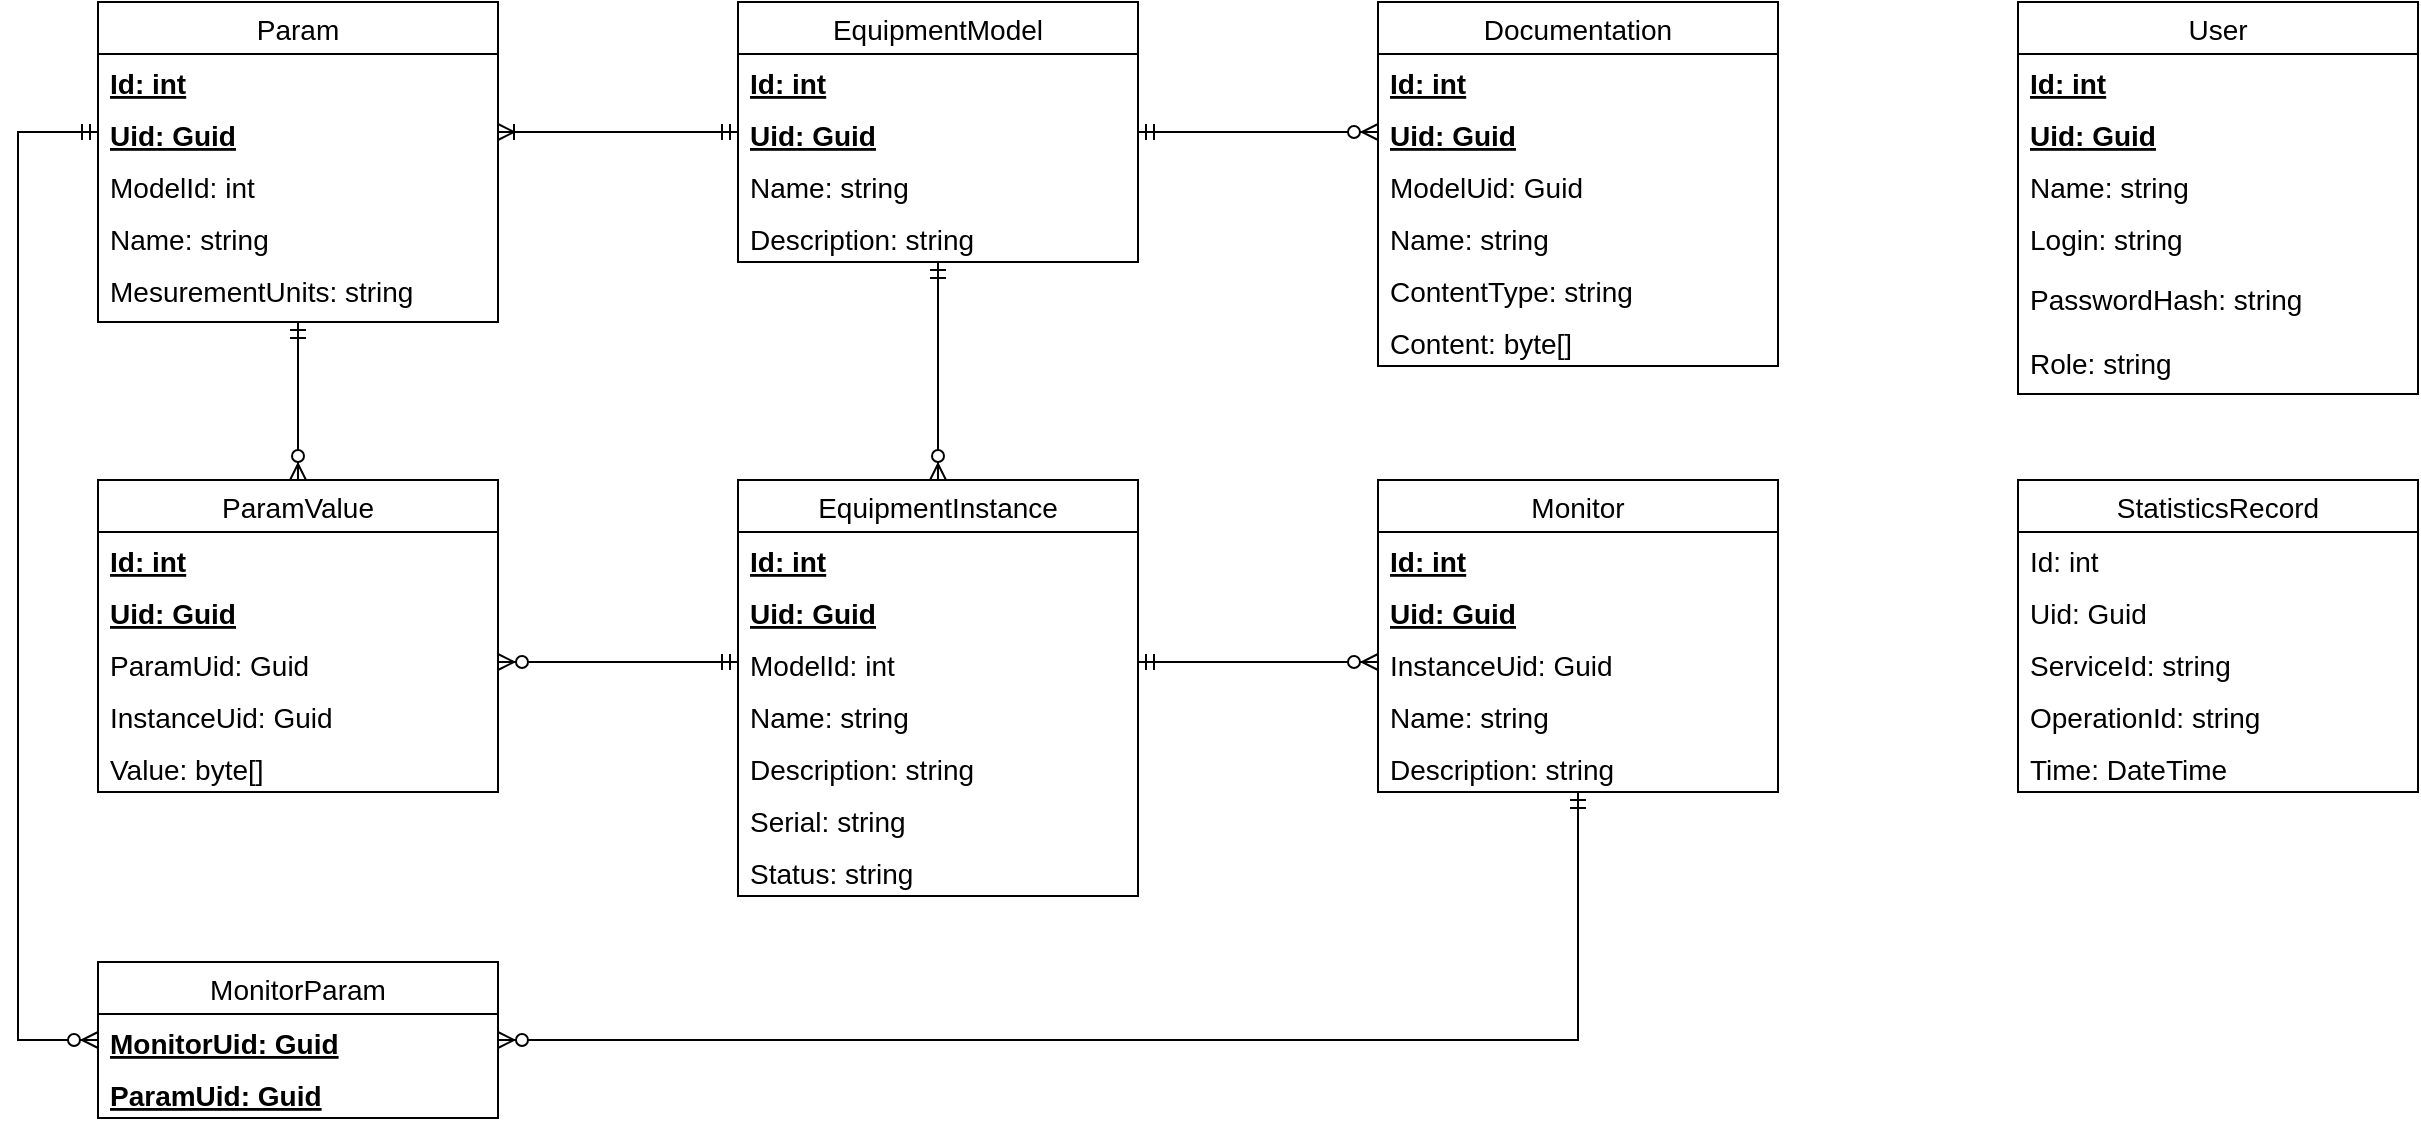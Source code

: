 <mxfile version="14.6.13" type="device"><diagram id="7_gvXvkW-Xf_Sy-OMR4_" name="Page-1"><mxGraphModel dx="2222" dy="1692" grid="1" gridSize="10" guides="1" tooltips="1" connect="1" arrows="1" fold="1" page="0" pageScale="1" pageWidth="827" pageHeight="1169" math="0" shadow="0"><root><mxCell id="0"/><mxCell id="1" parent="0"/><mxCell id="xaV4tCiz5OPvKNjIcxrJ-36" value="EquipmentModel" style="swimlane;fontStyle=0;childLayout=stackLayout;horizontal=1;startSize=26;horizontalStack=0;resizeParent=1;resizeParentMax=0;resizeLast=0;collapsible=1;marginBottom=0;fontSize=14;" parent="1" vertex="1"><mxGeometry x="-360" y="-520" width="200" height="130" as="geometry"/></mxCell><mxCell id="xaV4tCiz5OPvKNjIcxrJ-37" value="Id: int" style="text;strokeColor=none;fillColor=none;align=left;verticalAlign=top;spacingLeft=4;spacingRight=4;overflow=hidden;rotatable=0;points=[[0,0.5],[1,0.5]];portConstraint=eastwest;fontStyle=5;fontSize=14;" parent="xaV4tCiz5OPvKNjIcxrJ-36" vertex="1"><mxGeometry y="26" width="200" height="26" as="geometry"/></mxCell><mxCell id="xaV4tCiz5OPvKNjIcxrJ-79" value="Uid: Guid" style="text;strokeColor=none;fillColor=none;align=left;verticalAlign=top;spacingLeft=4;spacingRight=4;overflow=hidden;rotatable=0;points=[[0,0.5],[1,0.5]];portConstraint=eastwest;fontStyle=5;fontSize=14;" parent="xaV4tCiz5OPvKNjIcxrJ-36" vertex="1"><mxGeometry y="52" width="200" height="26" as="geometry"/></mxCell><mxCell id="xaV4tCiz5OPvKNjIcxrJ-38" value="Name: string" style="text;strokeColor=none;fillColor=none;align=left;verticalAlign=top;spacingLeft=4;spacingRight=4;overflow=hidden;rotatable=0;points=[[0,0.5],[1,0.5]];portConstraint=eastwest;fontSize=14;" parent="xaV4tCiz5OPvKNjIcxrJ-36" vertex="1"><mxGeometry y="78" width="200" height="26" as="geometry"/></mxCell><mxCell id="xaV4tCiz5OPvKNjIcxrJ-39" value="Description: string" style="text;strokeColor=none;fillColor=none;align=left;verticalAlign=top;spacingLeft=4;spacingRight=4;overflow=hidden;rotatable=0;points=[[0,0.5],[1,0.5]];portConstraint=eastwest;fontSize=14;" parent="xaV4tCiz5OPvKNjIcxrJ-36" vertex="1"><mxGeometry y="104" width="200" height="26" as="geometry"/></mxCell><mxCell id="xaV4tCiz5OPvKNjIcxrJ-40" value="Documentation" style="swimlane;fontStyle=0;childLayout=stackLayout;horizontal=1;startSize=26;horizontalStack=0;resizeParent=1;resizeParentMax=0;resizeLast=0;collapsible=1;marginBottom=0;fontSize=14;" parent="1" vertex="1"><mxGeometry x="-40" y="-520" width="200" height="182" as="geometry"/></mxCell><mxCell id="xaV4tCiz5OPvKNjIcxrJ-41" value="Id: int" style="text;strokeColor=none;fillColor=none;align=left;verticalAlign=top;spacingLeft=4;spacingRight=4;overflow=hidden;rotatable=0;points=[[0,0.5],[1,0.5]];portConstraint=eastwest;fontStyle=5;fontSize=14;" parent="xaV4tCiz5OPvKNjIcxrJ-40" vertex="1"><mxGeometry y="26" width="200" height="26" as="geometry"/></mxCell><mxCell id="xaV4tCiz5OPvKNjIcxrJ-42" value="Uid: Guid" style="text;strokeColor=none;fillColor=none;align=left;verticalAlign=top;spacingLeft=4;spacingRight=4;overflow=hidden;rotatable=0;points=[[0,0.5],[1,0.5]];portConstraint=eastwest;fontStyle=5;fontSize=14;" parent="xaV4tCiz5OPvKNjIcxrJ-40" vertex="1"><mxGeometry y="52" width="200" height="26" as="geometry"/></mxCell><mxCell id="xaV4tCiz5OPvKNjIcxrJ-43" value="ModelUid: Guid" style="text;strokeColor=none;fillColor=none;align=left;verticalAlign=top;spacingLeft=4;spacingRight=4;overflow=hidden;rotatable=0;points=[[0,0.5],[1,0.5]];portConstraint=eastwest;fontSize=14;" parent="xaV4tCiz5OPvKNjIcxrJ-40" vertex="1"><mxGeometry y="78" width="200" height="26" as="geometry"/></mxCell><mxCell id="xaV4tCiz5OPvKNjIcxrJ-84" value="Name: string" style="text;strokeColor=none;fillColor=none;align=left;verticalAlign=top;spacingLeft=4;spacingRight=4;overflow=hidden;rotatable=0;points=[[0,0.5],[1,0.5]];portConstraint=eastwest;fontSize=14;" parent="xaV4tCiz5OPvKNjIcxrJ-40" vertex="1"><mxGeometry y="104" width="200" height="26" as="geometry"/></mxCell><mxCell id="36hg_cchP5V8dcDMVid3-1" value="ContentType: string" style="text;strokeColor=none;fillColor=none;align=left;verticalAlign=top;spacingLeft=4;spacingRight=4;overflow=hidden;rotatable=0;points=[[0,0.5],[1,0.5]];portConstraint=eastwest;fontSize=14;" parent="xaV4tCiz5OPvKNjIcxrJ-40" vertex="1"><mxGeometry y="130" width="200" height="26" as="geometry"/></mxCell><mxCell id="xaV4tCiz5OPvKNjIcxrJ-85" value="Content: byte[]" style="text;strokeColor=none;fillColor=none;align=left;verticalAlign=top;spacingLeft=4;spacingRight=4;overflow=hidden;rotatable=0;points=[[0,0.5],[1,0.5]];portConstraint=eastwest;fontSize=14;" parent="xaV4tCiz5OPvKNjIcxrJ-40" vertex="1"><mxGeometry y="156" width="200" height="26" as="geometry"/></mxCell><mxCell id="xaV4tCiz5OPvKNjIcxrJ-94" style="edgeStyle=orthogonalEdgeStyle;rounded=0;orthogonalLoop=1;jettySize=auto;html=1;exitX=0.5;exitY=0;exitDx=0;exitDy=0;entryX=0.5;entryY=1;entryDx=0;entryDy=0;entryPerimeter=0;fontSize=14;startArrow=ERzeroToMany;startFill=1;endArrow=ERmandOne;endFill=0;" parent="1" source="xaV4tCiz5OPvKNjIcxrJ-44" target="xaV4tCiz5OPvKNjIcxrJ-39" edge="1"><mxGeometry relative="1" as="geometry"/></mxCell><mxCell id="xaV4tCiz5OPvKNjIcxrJ-44" value="EquipmentInstance" style="swimlane;fontStyle=0;childLayout=stackLayout;horizontal=1;startSize=26;horizontalStack=0;resizeParent=1;resizeParentMax=0;resizeLast=0;collapsible=1;marginBottom=0;fontSize=14;" parent="1" vertex="1"><mxGeometry x="-360" y="-281" width="200" height="208" as="geometry"/></mxCell><mxCell id="xaV4tCiz5OPvKNjIcxrJ-45" value="Id: int" style="text;strokeColor=none;fillColor=none;align=left;verticalAlign=top;spacingLeft=4;spacingRight=4;overflow=hidden;rotatable=0;points=[[0,0.5],[1,0.5]];portConstraint=eastwest;fontStyle=5;fontSize=14;" parent="xaV4tCiz5OPvKNjIcxrJ-44" vertex="1"><mxGeometry y="26" width="200" height="26" as="geometry"/></mxCell><mxCell id="xaV4tCiz5OPvKNjIcxrJ-81" value="Uid: Guid" style="text;strokeColor=none;fillColor=none;align=left;verticalAlign=top;spacingLeft=4;spacingRight=4;overflow=hidden;rotatable=0;points=[[0,0.5],[1,0.5]];portConstraint=eastwest;fontStyle=5;fontSize=14;" parent="xaV4tCiz5OPvKNjIcxrJ-44" vertex="1"><mxGeometry y="52" width="200" height="26" as="geometry"/></mxCell><mxCell id="xaV4tCiz5OPvKNjIcxrJ-83" value="ModelId: int" style="text;strokeColor=none;fillColor=none;align=left;verticalAlign=top;spacingLeft=4;spacingRight=4;overflow=hidden;rotatable=0;points=[[0,0.5],[1,0.5]];portConstraint=eastwest;fontSize=14;" parent="xaV4tCiz5OPvKNjIcxrJ-44" vertex="1"><mxGeometry y="78" width="200" height="26" as="geometry"/></mxCell><mxCell id="xaV4tCiz5OPvKNjIcxrJ-46" value="Name: string" style="text;strokeColor=none;fillColor=none;align=left;verticalAlign=top;spacingLeft=4;spacingRight=4;overflow=hidden;rotatable=0;points=[[0,0.5],[1,0.5]];portConstraint=eastwest;fontSize=14;" parent="xaV4tCiz5OPvKNjIcxrJ-44" vertex="1"><mxGeometry y="104" width="200" height="26" as="geometry"/></mxCell><mxCell id="xaV4tCiz5OPvKNjIcxrJ-47" value="Description: string" style="text;strokeColor=none;fillColor=none;align=left;verticalAlign=top;spacingLeft=4;spacingRight=4;overflow=hidden;rotatable=0;points=[[0,0.5],[1,0.5]];portConstraint=eastwest;fontSize=14;" parent="xaV4tCiz5OPvKNjIcxrJ-44" vertex="1"><mxGeometry y="130" width="200" height="26" as="geometry"/></mxCell><mxCell id="xaV4tCiz5OPvKNjIcxrJ-82" value="Serial: string" style="text;strokeColor=none;fillColor=none;align=left;verticalAlign=top;spacingLeft=4;spacingRight=4;overflow=hidden;rotatable=0;points=[[0,0.5],[1,0.5]];portConstraint=eastwest;fontSize=14;" parent="xaV4tCiz5OPvKNjIcxrJ-44" vertex="1"><mxGeometry y="156" width="200" height="26" as="geometry"/></mxCell><mxCell id="Zsrt7kx8HkK9ZUL5juE6-1" value="Status: string" style="text;strokeColor=none;fillColor=none;align=left;verticalAlign=top;spacingLeft=4;spacingRight=4;overflow=hidden;rotatable=0;points=[[0,0.5],[1,0.5]];portConstraint=eastwest;fontSize=14;" vertex="1" parent="xaV4tCiz5OPvKNjIcxrJ-44"><mxGeometry y="182" width="200" height="26" as="geometry"/></mxCell><mxCell id="xaV4tCiz5OPvKNjIcxrJ-48" value="Monitor" style="swimlane;fontStyle=0;childLayout=stackLayout;horizontal=1;startSize=26;horizontalStack=0;resizeParent=1;resizeParentMax=0;resizeLast=0;collapsible=1;marginBottom=0;fontSize=14;" parent="1" vertex="1"><mxGeometry x="-40" y="-281" width="200" height="156" as="geometry"/></mxCell><mxCell id="xaV4tCiz5OPvKNjIcxrJ-86" value="Id: int" style="text;strokeColor=none;fillColor=none;align=left;verticalAlign=top;spacingLeft=4;spacingRight=4;overflow=hidden;rotatable=0;points=[[0,0.5],[1,0.5]];portConstraint=eastwest;fontStyle=5;fontSize=14;" parent="xaV4tCiz5OPvKNjIcxrJ-48" vertex="1"><mxGeometry y="26" width="200" height="26" as="geometry"/></mxCell><mxCell id="xaV4tCiz5OPvKNjIcxrJ-87" value="Uid: Guid" style="text;strokeColor=none;fillColor=none;align=left;verticalAlign=top;spacingLeft=4;spacingRight=4;overflow=hidden;rotatable=0;points=[[0,0.5],[1,0.5]];portConstraint=eastwest;fontStyle=5;fontSize=14;" parent="xaV4tCiz5OPvKNjIcxrJ-48" vertex="1"><mxGeometry y="52" width="200" height="26" as="geometry"/></mxCell><mxCell id="xaV4tCiz5OPvKNjIcxrJ-49" value="InstanceUid: Guid" style="text;strokeColor=none;fillColor=none;align=left;verticalAlign=top;spacingLeft=4;spacingRight=4;overflow=hidden;rotatable=0;points=[[0,0.5],[1,0.5]];portConstraint=eastwest;fontSize=14;" parent="xaV4tCiz5OPvKNjIcxrJ-48" vertex="1"><mxGeometry y="78" width="200" height="26" as="geometry"/></mxCell><mxCell id="xaV4tCiz5OPvKNjIcxrJ-50" value="Name: string" style="text;strokeColor=none;fillColor=none;align=left;verticalAlign=top;spacingLeft=4;spacingRight=4;overflow=hidden;rotatable=0;points=[[0,0.5],[1,0.5]];portConstraint=eastwest;fontSize=14;" parent="xaV4tCiz5OPvKNjIcxrJ-48" vertex="1"><mxGeometry y="104" width="200" height="26" as="geometry"/></mxCell><mxCell id="xaV4tCiz5OPvKNjIcxrJ-51" value="Description: string" style="text;strokeColor=none;fillColor=none;align=left;verticalAlign=top;spacingLeft=4;spacingRight=4;overflow=hidden;rotatable=0;points=[[0,0.5],[1,0.5]];portConstraint=eastwest;fontSize=14;" parent="xaV4tCiz5OPvKNjIcxrJ-48" vertex="1"><mxGeometry y="130" width="200" height="26" as="geometry"/></mxCell><mxCell id="xaV4tCiz5OPvKNjIcxrJ-52" value="Param" style="swimlane;fontStyle=0;childLayout=stackLayout;horizontal=1;startSize=26;horizontalStack=0;resizeParent=1;resizeParentMax=0;resizeLast=0;collapsible=1;marginBottom=0;fontSize=14;" parent="1" vertex="1"><mxGeometry x="-680" y="-520" width="200" height="160" as="geometry"/></mxCell><mxCell id="xaV4tCiz5OPvKNjIcxrJ-53" value="Id: int" style="text;strokeColor=none;fillColor=none;align=left;verticalAlign=top;spacingLeft=4;spacingRight=4;overflow=hidden;rotatable=0;points=[[0,0.5],[1,0.5]];portConstraint=eastwest;fontStyle=5;fontSize=14;" parent="xaV4tCiz5OPvKNjIcxrJ-52" vertex="1"><mxGeometry y="26" width="200" height="26" as="geometry"/></mxCell><mxCell id="xaV4tCiz5OPvKNjIcxrJ-78" value="Uid: Guid" style="text;strokeColor=none;fillColor=none;align=left;verticalAlign=top;spacingLeft=4;spacingRight=4;overflow=hidden;rotatable=0;points=[[0,0.5],[1,0.5]];portConstraint=eastwest;fontStyle=5;fontSize=14;" parent="xaV4tCiz5OPvKNjIcxrJ-52" vertex="1"><mxGeometry y="52" width="200" height="26" as="geometry"/></mxCell><mxCell id="xaV4tCiz5OPvKNjIcxrJ-100" value="ModelId: int" style="text;strokeColor=none;fillColor=none;align=left;verticalAlign=top;spacingLeft=4;spacingRight=4;overflow=hidden;rotatable=0;points=[[0,0.5],[1,0.5]];portConstraint=eastwest;fontSize=14;" parent="xaV4tCiz5OPvKNjIcxrJ-52" vertex="1"><mxGeometry y="78" width="200" height="26" as="geometry"/></mxCell><mxCell id="xaV4tCiz5OPvKNjIcxrJ-54" value="Name: string" style="text;strokeColor=none;fillColor=none;align=left;verticalAlign=top;spacingLeft=4;spacingRight=4;overflow=hidden;rotatable=0;points=[[0,0.5],[1,0.5]];portConstraint=eastwest;fontSize=14;" parent="xaV4tCiz5OPvKNjIcxrJ-52" vertex="1"><mxGeometry y="104" width="200" height="26" as="geometry"/></mxCell><mxCell id="xaV4tCiz5OPvKNjIcxrJ-55" value="MesurementUnits: string" style="text;strokeColor=none;fillColor=none;align=left;verticalAlign=top;spacingLeft=4;spacingRight=4;overflow=hidden;rotatable=0;points=[[0,0.5],[1,0.5]];portConstraint=eastwest;fontSize=14;" parent="xaV4tCiz5OPvKNjIcxrJ-52" vertex="1"><mxGeometry y="130" width="200" height="30" as="geometry"/></mxCell><mxCell id="xaV4tCiz5OPvKNjIcxrJ-97" style="edgeStyle=orthogonalEdgeStyle;rounded=0;orthogonalLoop=1;jettySize=auto;html=1;exitX=0.5;exitY=0;exitDx=0;exitDy=0;fontSize=14;startArrow=ERzeroToMany;startFill=1;endArrow=ERmandOne;endFill=0;" parent="1" source="xaV4tCiz5OPvKNjIcxrJ-56" target="xaV4tCiz5OPvKNjIcxrJ-52" edge="1"><mxGeometry relative="1" as="geometry"/></mxCell><mxCell id="xaV4tCiz5OPvKNjIcxrJ-56" value="ParamValue" style="swimlane;fontStyle=0;childLayout=stackLayout;horizontal=1;startSize=26;horizontalStack=0;resizeParent=1;resizeParentMax=0;resizeLast=0;collapsible=1;marginBottom=0;fontSize=14;" parent="1" vertex="1"><mxGeometry x="-680" y="-281" width="200" height="156" as="geometry"/></mxCell><mxCell id="xaV4tCiz5OPvKNjIcxrJ-88" value="Id: int" style="text;strokeColor=none;fillColor=none;align=left;verticalAlign=top;spacingLeft=4;spacingRight=4;overflow=hidden;rotatable=0;points=[[0,0.5],[1,0.5]];portConstraint=eastwest;fontStyle=5;fontSize=14;" parent="xaV4tCiz5OPvKNjIcxrJ-56" vertex="1"><mxGeometry y="26" width="200" height="26" as="geometry"/></mxCell><mxCell id="xaV4tCiz5OPvKNjIcxrJ-89" value="Uid: Guid" style="text;strokeColor=none;fillColor=none;align=left;verticalAlign=top;spacingLeft=4;spacingRight=4;overflow=hidden;rotatable=0;points=[[0,0.5],[1,0.5]];portConstraint=eastwest;fontStyle=5;fontSize=14;" parent="xaV4tCiz5OPvKNjIcxrJ-56" vertex="1"><mxGeometry y="52" width="200" height="26" as="geometry"/></mxCell><mxCell id="xaV4tCiz5OPvKNjIcxrJ-57" value="ParamUid: Guid" style="text;strokeColor=none;fillColor=none;align=left;verticalAlign=top;spacingLeft=4;spacingRight=4;overflow=hidden;rotatable=0;points=[[0,0.5],[1,0.5]];portConstraint=eastwest;fontSize=14;" parent="xaV4tCiz5OPvKNjIcxrJ-56" vertex="1"><mxGeometry y="78" width="200" height="26" as="geometry"/></mxCell><mxCell id="xaV4tCiz5OPvKNjIcxrJ-58" value="InstanceUid: Guid" style="text;strokeColor=none;fillColor=none;align=left;verticalAlign=top;spacingLeft=4;spacingRight=4;overflow=hidden;rotatable=0;points=[[0,0.5],[1,0.5]];portConstraint=eastwest;fontSize=14;" parent="xaV4tCiz5OPvKNjIcxrJ-56" vertex="1"><mxGeometry y="104" width="200" height="26" as="geometry"/></mxCell><mxCell id="xaV4tCiz5OPvKNjIcxrJ-59" value="Value: byte[]" style="text;strokeColor=none;fillColor=none;align=left;verticalAlign=top;spacingLeft=4;spacingRight=4;overflow=hidden;rotatable=0;points=[[0,0.5],[1,0.5]];portConstraint=eastwest;fontSize=14;" parent="xaV4tCiz5OPvKNjIcxrJ-56" vertex="1"><mxGeometry y="130" width="200" height="26" as="geometry"/></mxCell><mxCell id="xaV4tCiz5OPvKNjIcxrJ-60" value="User" style="swimlane;fontStyle=0;childLayout=stackLayout;horizontal=1;startSize=26;horizontalStack=0;resizeParent=1;resizeParentMax=0;resizeLast=0;collapsible=1;marginBottom=0;fontSize=14;" parent="1" vertex="1"><mxGeometry x="280" y="-520" width="200" height="196" as="geometry"/></mxCell><mxCell id="xaV4tCiz5OPvKNjIcxrJ-61" value="Id: int" style="text;strokeColor=none;fillColor=none;align=left;verticalAlign=top;spacingLeft=4;spacingRight=4;overflow=hidden;rotatable=0;points=[[0,0.5],[1,0.5]];portConstraint=eastwest;fontStyle=5;fontSize=14;" parent="xaV4tCiz5OPvKNjIcxrJ-60" vertex="1"><mxGeometry y="26" width="200" height="26" as="geometry"/></mxCell><mxCell id="xaV4tCiz5OPvKNjIcxrJ-80" value="Uid: Guid" style="text;strokeColor=none;fillColor=none;align=left;verticalAlign=top;spacingLeft=4;spacingRight=4;overflow=hidden;rotatable=0;points=[[0,0.5],[1,0.5]];portConstraint=eastwest;fontStyle=5;fontSize=14;" parent="xaV4tCiz5OPvKNjIcxrJ-60" vertex="1"><mxGeometry y="52" width="200" height="26" as="geometry"/></mxCell><mxCell id="xaV4tCiz5OPvKNjIcxrJ-62" value="Name: string" style="text;strokeColor=none;fillColor=none;align=left;verticalAlign=top;spacingLeft=4;spacingRight=4;overflow=hidden;rotatable=0;points=[[0,0.5],[1,0.5]];portConstraint=eastwest;fontSize=14;" parent="xaV4tCiz5OPvKNjIcxrJ-60" vertex="1"><mxGeometry y="78" width="200" height="26" as="geometry"/></mxCell><mxCell id="xaV4tCiz5OPvKNjIcxrJ-72" value="Login: string" style="text;strokeColor=none;fillColor=none;align=left;verticalAlign=top;spacingLeft=4;spacingRight=4;overflow=hidden;rotatable=0;points=[[0,0.5],[1,0.5]];portConstraint=eastwest;fontSize=14;" parent="xaV4tCiz5OPvKNjIcxrJ-60" vertex="1"><mxGeometry y="104" width="200" height="30" as="geometry"/></mxCell><mxCell id="xaV4tCiz5OPvKNjIcxrJ-63" value="PasswordHash: string" style="text;strokeColor=none;fillColor=none;align=left;verticalAlign=top;spacingLeft=4;spacingRight=4;overflow=hidden;rotatable=0;points=[[0,0.5],[1,0.5]];portConstraint=eastwest;fontSize=14;" parent="xaV4tCiz5OPvKNjIcxrJ-60" vertex="1"><mxGeometry y="134" width="200" height="32" as="geometry"/></mxCell><mxCell id="xaV4tCiz5OPvKNjIcxrJ-73" value="Role: string&#10;" style="text;strokeColor=none;fillColor=none;align=left;verticalAlign=top;spacingLeft=4;spacingRight=4;overflow=hidden;rotatable=0;points=[[0,0.5],[1,0.5]];portConstraint=eastwest;fontSize=14;" parent="xaV4tCiz5OPvKNjIcxrJ-60" vertex="1"><mxGeometry y="166" width="200" height="30" as="geometry"/></mxCell><mxCell id="xaV4tCiz5OPvKNjIcxrJ-64" value="StatisticsRecord" style="swimlane;fontStyle=0;childLayout=stackLayout;horizontal=1;startSize=26;horizontalStack=0;resizeParent=1;resizeParentMax=0;resizeLast=0;collapsible=1;marginBottom=0;fontSize=14;" parent="1" vertex="1"><mxGeometry x="280" y="-281" width="200" height="156" as="geometry"/></mxCell><mxCell id="xaV4tCiz5OPvKNjIcxrJ-65" value="Id: int" style="text;strokeColor=none;fillColor=none;align=left;verticalAlign=top;spacingLeft=4;spacingRight=4;overflow=hidden;rotatable=0;points=[[0,0.5],[1,0.5]];portConstraint=eastwest;fontSize=14;" parent="xaV4tCiz5OPvKNjIcxrJ-64" vertex="1"><mxGeometry y="26" width="200" height="26" as="geometry"/></mxCell><mxCell id="xaV4tCiz5OPvKNjIcxrJ-66" value="Uid: Guid" style="text;strokeColor=none;fillColor=none;align=left;verticalAlign=top;spacingLeft=4;spacingRight=4;overflow=hidden;rotatable=0;points=[[0,0.5],[1,0.5]];portConstraint=eastwest;fontSize=14;" parent="xaV4tCiz5OPvKNjIcxrJ-64" vertex="1"><mxGeometry y="52" width="200" height="26" as="geometry"/></mxCell><mxCell id="xaV4tCiz5OPvKNjIcxrJ-67" value="ServiceId: string" style="text;strokeColor=none;fillColor=none;align=left;verticalAlign=top;spacingLeft=4;spacingRight=4;overflow=hidden;rotatable=0;points=[[0,0.5],[1,0.5]];portConstraint=eastwest;fontSize=14;" parent="xaV4tCiz5OPvKNjIcxrJ-64" vertex="1"><mxGeometry y="78" width="200" height="26" as="geometry"/></mxCell><mxCell id="xaV4tCiz5OPvKNjIcxrJ-90" value="OperationId: string" style="text;strokeColor=none;fillColor=none;align=left;verticalAlign=top;spacingLeft=4;spacingRight=4;overflow=hidden;rotatable=0;points=[[0,0.5],[1,0.5]];portConstraint=eastwest;fontSize=14;" parent="xaV4tCiz5OPvKNjIcxrJ-64" vertex="1"><mxGeometry y="104" width="200" height="26" as="geometry"/></mxCell><mxCell id="xaV4tCiz5OPvKNjIcxrJ-91" value="Time: DateTime" style="text;strokeColor=none;fillColor=none;align=left;verticalAlign=top;spacingLeft=4;spacingRight=4;overflow=hidden;rotatable=0;points=[[0,0.5],[1,0.5]];portConstraint=eastwest;fontSize=14;" parent="xaV4tCiz5OPvKNjIcxrJ-64" vertex="1"><mxGeometry y="130" width="200" height="26" as="geometry"/></mxCell><mxCell id="xaV4tCiz5OPvKNjIcxrJ-68" value="MonitorParam" style="swimlane;fontStyle=0;childLayout=stackLayout;horizontal=1;startSize=26;horizontalStack=0;resizeParent=1;resizeParentMax=0;resizeLast=0;collapsible=1;marginBottom=0;fontSize=14;" parent="1" vertex="1"><mxGeometry x="-680" y="-40" width="200" height="78" as="geometry"/></mxCell><mxCell id="xaV4tCiz5OPvKNjIcxrJ-69" value="MonitorUid: Guid" style="text;strokeColor=none;fillColor=none;align=left;verticalAlign=top;spacingLeft=4;spacingRight=4;overflow=hidden;rotatable=0;points=[[0,0.5],[1,0.5]];portConstraint=eastwest;fontStyle=5;fontSize=14;" parent="xaV4tCiz5OPvKNjIcxrJ-68" vertex="1"><mxGeometry y="26" width="200" height="26" as="geometry"/></mxCell><mxCell id="xaV4tCiz5OPvKNjIcxrJ-70" value="ParamUid: Guid" style="text;strokeColor=none;fillColor=none;align=left;verticalAlign=top;spacingLeft=4;spacingRight=4;overflow=hidden;rotatable=0;points=[[0,0.5],[1,0.5]];portConstraint=eastwest;fontStyle=5;fontSize=14;" parent="xaV4tCiz5OPvKNjIcxrJ-68" vertex="1"><mxGeometry y="52" width="200" height="26" as="geometry"/></mxCell><mxCell id="xaV4tCiz5OPvKNjIcxrJ-92" style="edgeStyle=orthogonalEdgeStyle;rounded=0;orthogonalLoop=1;jettySize=auto;html=1;exitX=1;exitY=0.5;exitDx=0;exitDy=0;fontSize=14;startArrow=ERoneToMany;startFill=0;endArrow=ERmandOne;endFill=0;" parent="1" source="xaV4tCiz5OPvKNjIcxrJ-78" target="xaV4tCiz5OPvKNjIcxrJ-79" edge="1"><mxGeometry relative="1" as="geometry"/></mxCell><mxCell id="xaV4tCiz5OPvKNjIcxrJ-93" style="edgeStyle=orthogonalEdgeStyle;rounded=0;orthogonalLoop=1;jettySize=auto;html=1;exitX=1;exitY=0.5;exitDx=0;exitDy=0;entryX=0;entryY=0.5;entryDx=0;entryDy=0;fontSize=14;startArrow=ERmandOne;startFill=0;endArrow=ERzeroToMany;endFill=1;" parent="1" source="xaV4tCiz5OPvKNjIcxrJ-79" target="xaV4tCiz5OPvKNjIcxrJ-42" edge="1"><mxGeometry relative="1" as="geometry"/></mxCell><mxCell id="xaV4tCiz5OPvKNjIcxrJ-95" style="edgeStyle=orthogonalEdgeStyle;rounded=0;orthogonalLoop=1;jettySize=auto;html=1;fontSize=14;startArrow=ERmandOne;startFill=0;endArrow=ERzeroToMany;endFill=1;" parent="1" source="xaV4tCiz5OPvKNjIcxrJ-83" target="xaV4tCiz5OPvKNjIcxrJ-49" edge="1"><mxGeometry relative="1" as="geometry"/></mxCell><mxCell id="xaV4tCiz5OPvKNjIcxrJ-98" style="edgeStyle=orthogonalEdgeStyle;rounded=0;orthogonalLoop=1;jettySize=auto;html=1;exitX=1;exitY=0.5;exitDx=0;exitDy=0;fontSize=14;startArrow=ERzeroToMany;startFill=1;endArrow=ERmandOne;endFill=0;" parent="1" source="xaV4tCiz5OPvKNjIcxrJ-69" target="xaV4tCiz5OPvKNjIcxrJ-48" edge="1"><mxGeometry relative="1" as="geometry"/></mxCell><mxCell id="xaV4tCiz5OPvKNjIcxrJ-99" style="edgeStyle=orthogonalEdgeStyle;rounded=0;orthogonalLoop=1;jettySize=auto;html=1;exitX=0;exitY=0.5;exitDx=0;exitDy=0;entryX=0;entryY=0.5;entryDx=0;entryDy=0;fontSize=14;startArrow=ERmandOne;startFill=0;endArrow=ERzeroToMany;endFill=1;" parent="1" source="xaV4tCiz5OPvKNjIcxrJ-78" target="xaV4tCiz5OPvKNjIcxrJ-69" edge="1"><mxGeometry relative="1" as="geometry"><Array as="points"><mxPoint x="-720" y="-455"/><mxPoint x="-720" y="-1"/></Array></mxGeometry></mxCell><mxCell id="xaV4tCiz5OPvKNjIcxrJ-101" style="edgeStyle=orthogonalEdgeStyle;rounded=0;orthogonalLoop=1;jettySize=auto;html=1;exitX=1;exitY=0.5;exitDx=0;exitDy=0;fontSize=14;startArrow=ERzeroToMany;startFill=1;endArrow=ERmandOne;endFill=0;entryX=0;entryY=0.5;entryDx=0;entryDy=0;" parent="1" source="xaV4tCiz5OPvKNjIcxrJ-57" target="xaV4tCiz5OPvKNjIcxrJ-83" edge="1"><mxGeometry relative="1" as="geometry"/></mxCell></root></mxGraphModel></diagram></mxfile>